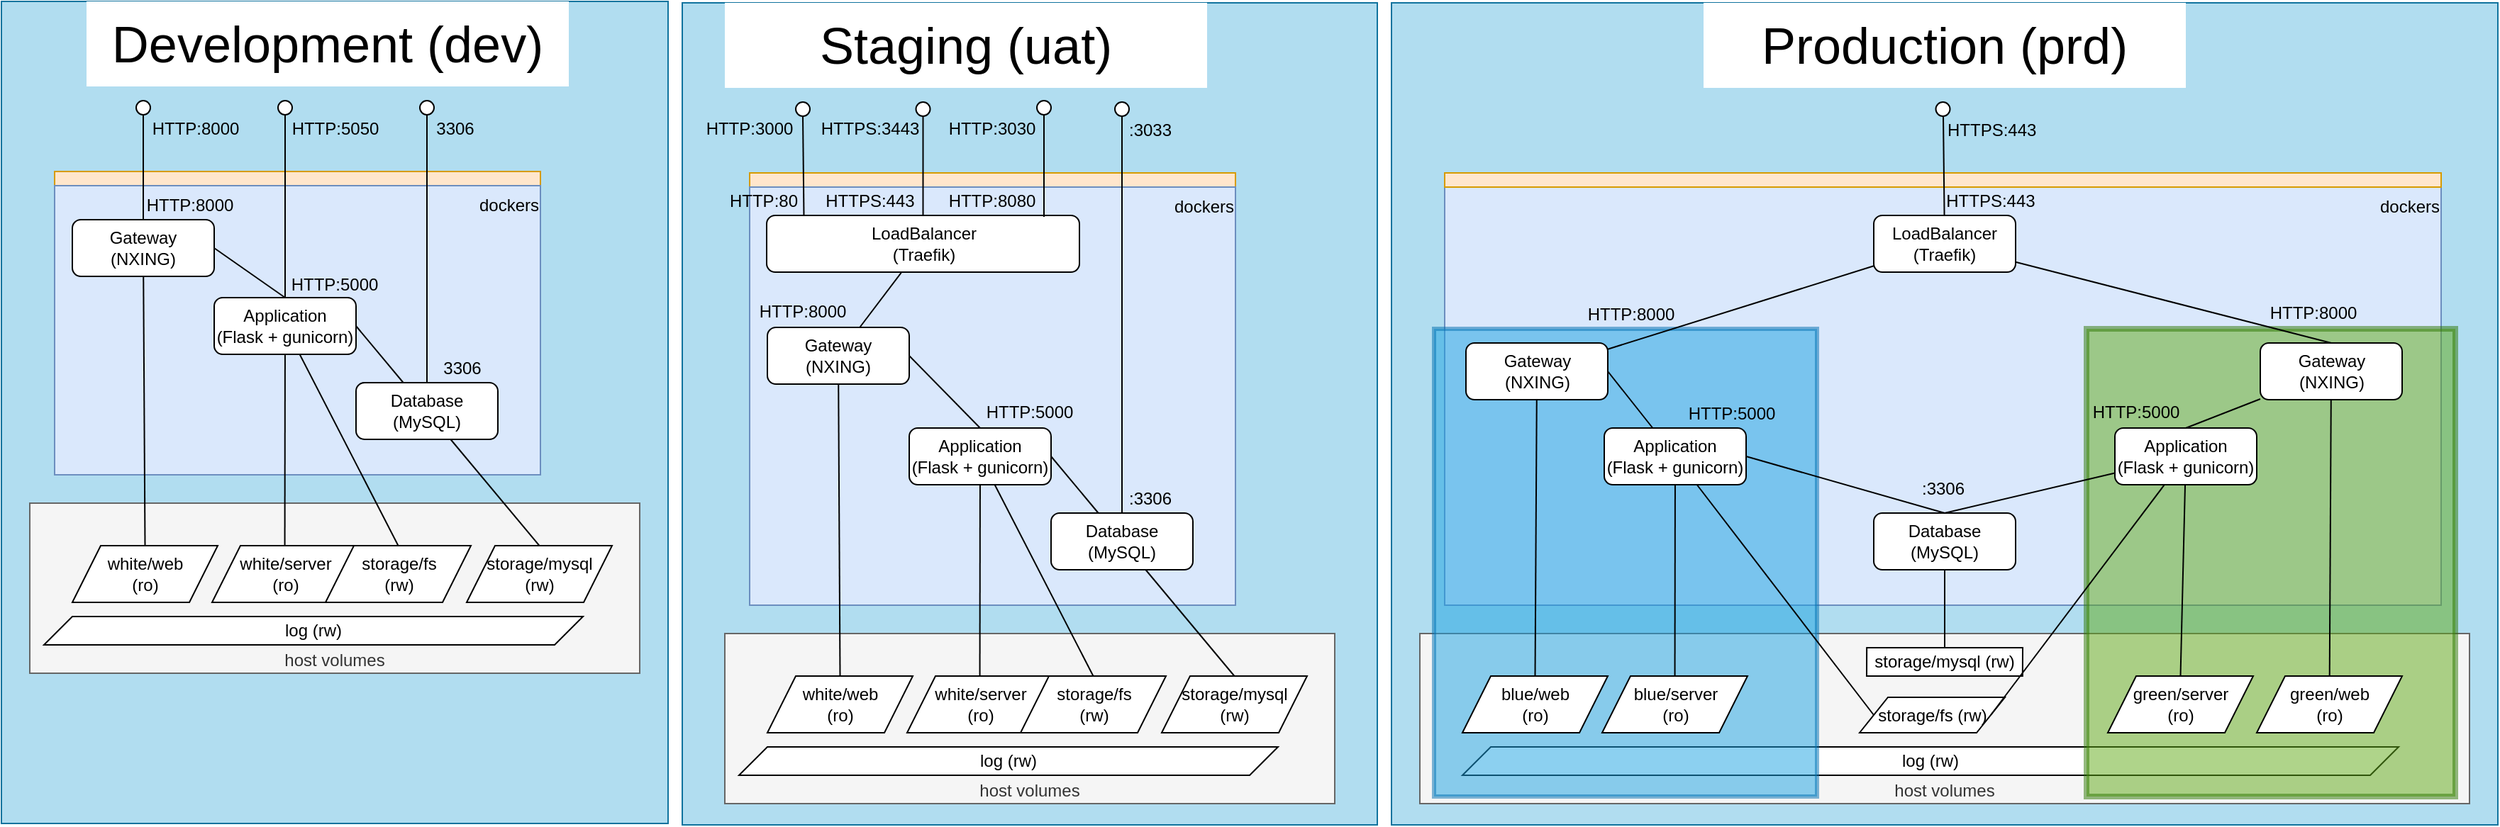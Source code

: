 <mxfile version="12.4.2" type="device" pages="1"><diagram id="gLfV9lPOMajxuoHHyN8n" name="environments"><mxGraphModel dx="1892" dy="1360" grid="1" gridSize="10" guides="1" tooltips="1" connect="1" arrows="1" fold="1" page="1" pageScale="1" pageWidth="827" pageHeight="1169" math="0" shadow="0"><root><mxCell id="jASWVrQGsSCZMnNn3mIj-0"/><mxCell id="jASWVrQGsSCZMnNn3mIj-1" parent="jASWVrQGsSCZMnNn3mIj-0"/><mxCell id="6WFKfowjFKmXPI4Zk_cE-33" value="" style="rounded=0;whiteSpace=wrap;html=1;fillColor=#b1ddf0;strokeColor=#10739e;" parent="jASWVrQGsSCZMnNn3mIj-1" vertex="1"><mxGeometry x="1180" y="200" width="780" height="580" as="geometry"/></mxCell><mxCell id="6WFKfowjFKmXPI4Zk_cE-32" value="" style="rounded=0;whiteSpace=wrap;html=1;fillColor=#b1ddf0;strokeColor=#10739e;" parent="jASWVrQGsSCZMnNn3mIj-1" vertex="1"><mxGeometry x="680" y="200" width="490" height="580" as="geometry"/></mxCell><mxCell id="6WFKfowjFKmXPI4Zk_cE-31" value="" style="rounded=0;whiteSpace=wrap;html=1;fillColor=#b1ddf0;strokeColor=#10739e;" parent="jASWVrQGsSCZMnNn3mIj-1" vertex="1"><mxGeometry x="200" y="199" width="470" height="580" as="geometry"/></mxCell><mxCell id="iIaaPSiet09uQSLY1xnX-24" value="host volumes" style="rounded=0;whiteSpace=wrap;html=1;fillColor=#f5f5f5;strokeColor=#666666;fontColor=#333333;verticalAlign=bottom;" parent="jASWVrQGsSCZMnNn3mIj-1" vertex="1"><mxGeometry x="1200" y="645" width="740" height="120" as="geometry"/></mxCell><mxCell id="iIaaPSiet09uQSLY1xnX-43" value="log (rw)" style="shape=parallelogram;perimeter=parallelogramPerimeter;whiteSpace=wrap;html=1;fixedSize=1;" parent="jASWVrQGsSCZMnNn3mIj-1" vertex="1"><mxGeometry x="1230" y="725" width="660" height="20" as="geometry"/></mxCell><mxCell id="iIaaPSiet09uQSLY1xnX-26" value="dockers" style="rounded=0;whiteSpace=wrap;html=1;fillColor=#dae8fc;strokeColor=#6c8ebf;align=right;verticalAlign=top;" parent="jASWVrQGsSCZMnNn3mIj-1" vertex="1"><mxGeometry x="1217.5" y="330" width="702.5" height="295" as="geometry"/></mxCell><mxCell id="iIaaPSiet09uQSLY1xnX-60" value="" style="rounded=0;whiteSpace=wrap;html=1;strokeColor=#006EAF;fontColor=#ffffff;strokeWidth=3;fillColor=#1ba1e2;opacity=50;" parent="jASWVrQGsSCZMnNn3mIj-1" vertex="1"><mxGeometry x="1210" y="430" width="270" height="330" as="geometry"/></mxCell><mxCell id="iIaaPSiet09uQSLY1xnX-61" value="" style="rounded=0;whiteSpace=wrap;html=1;strokeColor=#2D7600;fontColor=#ffffff;strokeWidth=4;fillColor=#60a917;opacity=50;" parent="jASWVrQGsSCZMnNn3mIj-1" vertex="1"><mxGeometry x="1670" y="430" width="260" height="330" as="geometry"/></mxCell><mxCell id="W70JOH6oxcpavoGEH852-32" value="host volumes" style="rounded=0;whiteSpace=wrap;html=1;fillColor=#f5f5f5;strokeColor=#666666;fontColor=#333333;verticalAlign=bottom;" parent="jASWVrQGsSCZMnNn3mIj-1" vertex="1"><mxGeometry x="220" y="553" width="430" height="120" as="geometry"/></mxCell><mxCell id="W70JOH6oxcpavoGEH852-29" value="" style="rounded=0;whiteSpace=wrap;html=1;fillColor=#ffe6cc;strokeColor=#d79b00;" parent="jASWVrQGsSCZMnNn3mIj-1" vertex="1"><mxGeometry x="237.5" y="319" width="342.5" height="10" as="geometry"/></mxCell><mxCell id="W70JOH6oxcpavoGEH852-28" value="dockers" style="rounded=0;whiteSpace=wrap;html=1;fillColor=#dae8fc;strokeColor=#6c8ebf;align=right;verticalAlign=top;" parent="jASWVrQGsSCZMnNn3mIj-1" vertex="1"><mxGeometry x="237.5" y="329" width="342.5" height="204" as="geometry"/></mxCell><mxCell id="W70JOH6oxcpavoGEH852-23" style="edgeStyle=orthogonalEdgeStyle;rounded=0;orthogonalLoop=1;jettySize=auto;html=1;startArrow=none;startFill=0;endArrow=none;endFill=0;" parent="jASWVrQGsSCZMnNn3mIj-1" source="W70JOH6oxcpavoGEH852-15" edge="1"><mxGeometry relative="1" as="geometry"><mxPoint x="300" y="279" as="targetPoint"/></mxGeometry></mxCell><mxCell id="W70JOH6oxcpavoGEH852-24" style="rounded=0;orthogonalLoop=1;jettySize=auto;html=1;entryX=0.5;entryY=0;entryDx=0;entryDy=0;exitX=1;exitY=0.5;exitDx=0;exitDy=0;endArrow=none;endFill=0;" parent="jASWVrQGsSCZMnNn3mIj-1" source="W70JOH6oxcpavoGEH852-15" target="W70JOH6oxcpavoGEH852-17" edge="1"><mxGeometry relative="1" as="geometry"><mxPoint x="400" y="328" as="targetPoint"/></mxGeometry></mxCell><mxCell id="W70JOH6oxcpavoGEH852-40" style="edgeStyle=none;rounded=0;orthogonalLoop=1;jettySize=auto;html=1;entryX=0.5;entryY=0;entryDx=0;entryDy=0;startArrow=none;startFill=0;endArrow=none;endFill=0;" parent="jASWVrQGsSCZMnNn3mIj-1" source="W70JOH6oxcpavoGEH852-15" target="W70JOH6oxcpavoGEH852-25" edge="1"><mxGeometry relative="1" as="geometry"/></mxCell><mxCell id="W70JOH6oxcpavoGEH852-15" value="Gateway&lt;br&gt;(NXING)" style="rounded=1;whiteSpace=wrap;html=1;" parent="jASWVrQGsSCZMnNn3mIj-1" vertex="1"><mxGeometry x="250" y="353" width="100" height="40" as="geometry"/></mxCell><mxCell id="W70JOH6oxcpavoGEH852-21" style="edgeStyle=orthogonalEdgeStyle;rounded=0;orthogonalLoop=1;jettySize=auto;html=1;endArrow=none;endFill=0;exitX=0.5;exitY=0;exitDx=0;exitDy=0;" parent="jASWVrQGsSCZMnNn3mIj-1" source="W70JOH6oxcpavoGEH852-17" edge="1"><mxGeometry relative="1" as="geometry"><mxPoint x="400" y="279" as="targetPoint"/><mxPoint x="400" y="328" as="sourcePoint"/></mxGeometry></mxCell><mxCell id="W70JOH6oxcpavoGEH852-19" style="rounded=0;orthogonalLoop=1;jettySize=auto;html=1;exitX=1;exitY=0.5;exitDx=0;exitDy=0;endArrow=none;endFill=0;" parent="jASWVrQGsSCZMnNn3mIj-1" source="W70JOH6oxcpavoGEH852-17" target="W70JOH6oxcpavoGEH852-18" edge="1"><mxGeometry relative="1" as="geometry"/></mxCell><mxCell id="W70JOH6oxcpavoGEH852-41" style="edgeStyle=none;rounded=0;orthogonalLoop=1;jettySize=auto;html=1;startArrow=none;startFill=0;endArrow=none;endFill=0;" parent="jASWVrQGsSCZMnNn3mIj-1" source="W70JOH6oxcpavoGEH852-17" target="W70JOH6oxcpavoGEH852-26" edge="1"><mxGeometry relative="1" as="geometry"/></mxCell><mxCell id="W70JOH6oxcpavoGEH852-42" style="edgeStyle=none;rounded=0;orthogonalLoop=1;jettySize=auto;html=1;entryX=0.5;entryY=0;entryDx=0;entryDy=0;startArrow=none;startFill=0;endArrow=none;endFill=0;" parent="jASWVrQGsSCZMnNn3mIj-1" source="W70JOH6oxcpavoGEH852-17" target="W70JOH6oxcpavoGEH852-31" edge="1"><mxGeometry relative="1" as="geometry"/></mxCell><mxCell id="W70JOH6oxcpavoGEH852-17" value="Application&lt;br&gt;(Flask + gunicorn)" style="rounded=1;whiteSpace=wrap;html=1;" parent="jASWVrQGsSCZMnNn3mIj-1" vertex="1"><mxGeometry x="350" y="408" width="100" height="40" as="geometry"/></mxCell><mxCell id="W70JOH6oxcpavoGEH852-20" style="edgeStyle=orthogonalEdgeStyle;rounded=0;orthogonalLoop=1;jettySize=auto;html=1;endArrow=none;endFill=0;" parent="jASWVrQGsSCZMnNn3mIj-1" source="W70JOH6oxcpavoGEH852-18" edge="1"><mxGeometry relative="1" as="geometry"><mxPoint x="500" y="279" as="targetPoint"/></mxGeometry></mxCell><mxCell id="W70JOH6oxcpavoGEH852-43" style="edgeStyle=none;rounded=0;orthogonalLoop=1;jettySize=auto;html=1;entryX=0.5;entryY=0;entryDx=0;entryDy=0;startArrow=none;startFill=0;endArrow=none;endFill=0;" parent="jASWVrQGsSCZMnNn3mIj-1" source="W70JOH6oxcpavoGEH852-18" target="W70JOH6oxcpavoGEH852-39" edge="1"><mxGeometry relative="1" as="geometry"/></mxCell><mxCell id="W70JOH6oxcpavoGEH852-18" value="Database&lt;br&gt;(MySQL)" style="rounded=1;whiteSpace=wrap;html=1;" parent="jASWVrQGsSCZMnNn3mIj-1" vertex="1"><mxGeometry x="450" y="468" width="100" height="40" as="geometry"/></mxCell><mxCell id="W70JOH6oxcpavoGEH852-25" value="white/web&lt;br&gt;(ro)" style="shape=parallelogram;perimeter=parallelogramPerimeter;whiteSpace=wrap;html=1;fixedSize=1;" parent="jASWVrQGsSCZMnNn3mIj-1" vertex="1"><mxGeometry x="250" y="583" width="102.5" height="40" as="geometry"/></mxCell><mxCell id="W70JOH6oxcpavoGEH852-26" value="white/server&lt;br&gt;(ro)" style="shape=parallelogram;perimeter=parallelogramPerimeter;whiteSpace=wrap;html=1;fixedSize=1;" parent="jASWVrQGsSCZMnNn3mIj-1" vertex="1"><mxGeometry x="348.5" y="583" width="102.5" height="40" as="geometry"/></mxCell><mxCell id="W70JOH6oxcpavoGEH852-30" value="log (rw)" style="shape=parallelogram;perimeter=parallelogramPerimeter;whiteSpace=wrap;html=1;fixedSize=1;" parent="jASWVrQGsSCZMnNn3mIj-1" vertex="1"><mxGeometry x="230" y="633" width="380" height="20" as="geometry"/></mxCell><mxCell id="W70JOH6oxcpavoGEH852-31" value="storage/fs&lt;br&gt;(rw)" style="shape=parallelogram;perimeter=parallelogramPerimeter;whiteSpace=wrap;html=1;fixedSize=1;" parent="jASWVrQGsSCZMnNn3mIj-1" vertex="1"><mxGeometry x="428.5" y="583" width="102.5" height="40" as="geometry"/></mxCell><mxCell id="W70JOH6oxcpavoGEH852-39" value="storage/mysql&lt;br&gt;(rw)" style="shape=parallelogram;perimeter=parallelogramPerimeter;whiteSpace=wrap;html=1;fixedSize=1;" parent="jASWVrQGsSCZMnNn3mIj-1" vertex="1"><mxGeometry x="528" y="583" width="102.5" height="40" as="geometry"/></mxCell><mxCell id="iIaaPSiet09uQSLY1xnX-0" value="host volumes" style="rounded=0;whiteSpace=wrap;html=1;fillColor=#f5f5f5;strokeColor=#666666;fontColor=#333333;verticalAlign=bottom;" parent="jASWVrQGsSCZMnNn3mIj-1" vertex="1"><mxGeometry x="710" y="645" width="430" height="120" as="geometry"/></mxCell><mxCell id="iIaaPSiet09uQSLY1xnX-1" value="" style="rounded=0;whiteSpace=wrap;html=1;fillColor=#ffe6cc;strokeColor=#d79b00;" parent="jASWVrQGsSCZMnNn3mIj-1" vertex="1"><mxGeometry x="727.5" y="320" width="342.5" height="10" as="geometry"/></mxCell><mxCell id="iIaaPSiet09uQSLY1xnX-2" value="dockers" style="rounded=0;whiteSpace=wrap;html=1;fillColor=#dae8fc;strokeColor=#6c8ebf;align=right;verticalAlign=top;" parent="jASWVrQGsSCZMnNn3mIj-1" vertex="1"><mxGeometry x="727.5" y="330" width="342.5" height="295" as="geometry"/></mxCell><mxCell id="iIaaPSiet09uQSLY1xnX-4" style="rounded=0;orthogonalLoop=1;jettySize=auto;html=1;exitX=1;exitY=0.5;exitDx=0;exitDy=0;endArrow=none;endFill=0;" parent="jASWVrQGsSCZMnNn3mIj-1" source="iIaaPSiet09uQSLY1xnX-6" edge="1"><mxGeometry relative="1" as="geometry"><mxPoint x="890" y="500" as="targetPoint"/></mxGeometry></mxCell><mxCell id="iIaaPSiet09uQSLY1xnX-5" style="edgeStyle=none;rounded=0;orthogonalLoop=1;jettySize=auto;html=1;entryX=0.5;entryY=0;entryDx=0;entryDy=0;startArrow=none;startFill=0;endArrow=none;endFill=0;" parent="jASWVrQGsSCZMnNn3mIj-1" source="iIaaPSiet09uQSLY1xnX-6" target="iIaaPSiet09uQSLY1xnX-17" edge="1"><mxGeometry relative="1" as="geometry"/></mxCell><mxCell id="iIaaPSiet09uQSLY1xnX-6" value="Gateway&lt;br&gt;(NXING)" style="rounded=1;whiteSpace=wrap;html=1;" parent="jASWVrQGsSCZMnNn3mIj-1" vertex="1"><mxGeometry x="740" y="429" width="100" height="40" as="geometry"/></mxCell><mxCell id="iIaaPSiet09uQSLY1xnX-9" style="rounded=0;orthogonalLoop=1;jettySize=auto;html=1;exitX=1;exitY=0.5;exitDx=0;exitDy=0;endArrow=none;endFill=0;" parent="jASWVrQGsSCZMnNn3mIj-1" source="iIaaPSiet09uQSLY1xnX-13" target="iIaaPSiet09uQSLY1xnX-16" edge="1"><mxGeometry relative="1" as="geometry"/></mxCell><mxCell id="iIaaPSiet09uQSLY1xnX-11" style="edgeStyle=none;rounded=0;orthogonalLoop=1;jettySize=auto;html=1;startArrow=none;startFill=0;endArrow=none;endFill=0;" parent="jASWVrQGsSCZMnNn3mIj-1" source="iIaaPSiet09uQSLY1xnX-13" target="iIaaPSiet09uQSLY1xnX-18" edge="1"><mxGeometry relative="1" as="geometry"/></mxCell><mxCell id="iIaaPSiet09uQSLY1xnX-12" style="edgeStyle=none;rounded=0;orthogonalLoop=1;jettySize=auto;html=1;entryX=0.5;entryY=0;entryDx=0;entryDy=0;startArrow=none;startFill=0;endArrow=none;endFill=0;" parent="jASWVrQGsSCZMnNn3mIj-1" source="iIaaPSiet09uQSLY1xnX-13" target="iIaaPSiet09uQSLY1xnX-20" edge="1"><mxGeometry relative="1" as="geometry"/></mxCell><mxCell id="iIaaPSiet09uQSLY1xnX-13" value="Application&lt;br&gt;(Flask + gunicorn)" style="rounded=1;whiteSpace=wrap;html=1;" parent="jASWVrQGsSCZMnNn3mIj-1" vertex="1"><mxGeometry x="840" y="500" width="100" height="40" as="geometry"/></mxCell><mxCell id="iIaaPSiet09uQSLY1xnX-14" style="edgeStyle=orthogonalEdgeStyle;rounded=0;orthogonalLoop=1;jettySize=auto;html=1;endArrow=none;endFill=0;" parent="jASWVrQGsSCZMnNn3mIj-1" source="iIaaPSiet09uQSLY1xnX-16" edge="1"><mxGeometry relative="1" as="geometry"><mxPoint x="990" y="280" as="targetPoint"/></mxGeometry></mxCell><mxCell id="iIaaPSiet09uQSLY1xnX-15" style="edgeStyle=none;rounded=0;orthogonalLoop=1;jettySize=auto;html=1;entryX=0.5;entryY=0;entryDx=0;entryDy=0;startArrow=none;startFill=0;endArrow=none;endFill=0;" parent="jASWVrQGsSCZMnNn3mIj-1" source="iIaaPSiet09uQSLY1xnX-16" target="iIaaPSiet09uQSLY1xnX-21" edge="1"><mxGeometry relative="1" as="geometry"/></mxCell><mxCell id="iIaaPSiet09uQSLY1xnX-16" value="Database&lt;br&gt;(MySQL)" style="rounded=1;whiteSpace=wrap;html=1;" parent="jASWVrQGsSCZMnNn3mIj-1" vertex="1"><mxGeometry x="940" y="560" width="100" height="40" as="geometry"/></mxCell><mxCell id="iIaaPSiet09uQSLY1xnX-17" value="white/web&lt;br&gt;(ro)" style="shape=parallelogram;perimeter=parallelogramPerimeter;whiteSpace=wrap;html=1;fixedSize=1;" parent="jASWVrQGsSCZMnNn3mIj-1" vertex="1"><mxGeometry x="740" y="675" width="102.5" height="40" as="geometry"/></mxCell><mxCell id="iIaaPSiet09uQSLY1xnX-18" value="white/server&lt;br&gt;(ro)" style="shape=parallelogram;perimeter=parallelogramPerimeter;whiteSpace=wrap;html=1;fixedSize=1;" parent="jASWVrQGsSCZMnNn3mIj-1" vertex="1"><mxGeometry x="838.5" y="675" width="102.5" height="40" as="geometry"/></mxCell><mxCell id="iIaaPSiet09uQSLY1xnX-19" value="log (rw)" style="shape=parallelogram;perimeter=parallelogramPerimeter;whiteSpace=wrap;html=1;fixedSize=1;" parent="jASWVrQGsSCZMnNn3mIj-1" vertex="1"><mxGeometry x="720" y="725" width="380" height="20" as="geometry"/></mxCell><mxCell id="iIaaPSiet09uQSLY1xnX-20" value="storage/fs&lt;br&gt;(rw)" style="shape=parallelogram;perimeter=parallelogramPerimeter;whiteSpace=wrap;html=1;fixedSize=1;" parent="jASWVrQGsSCZMnNn3mIj-1" vertex="1"><mxGeometry x="918.5" y="675" width="102.5" height="40" as="geometry"/></mxCell><mxCell id="iIaaPSiet09uQSLY1xnX-21" value="storage/mysql&lt;br&gt;(rw)" style="shape=parallelogram;perimeter=parallelogramPerimeter;whiteSpace=wrap;html=1;fixedSize=1;" parent="jASWVrQGsSCZMnNn3mIj-1" vertex="1"><mxGeometry x="1018" y="675" width="102.5" height="40" as="geometry"/></mxCell><mxCell id="iIaaPSiet09uQSLY1xnX-23" style="edgeStyle=none;rounded=0;orthogonalLoop=1;jettySize=auto;html=1;startArrow=none;startFill=0;endArrow=none;endFill=0;entryX=0.5;entryY=1;entryDx=0;entryDy=0;exitX=0.119;exitY=-0.005;exitDx=0;exitDy=0;exitPerimeter=0;" parent="jASWVrQGsSCZMnNn3mIj-1" source="iIaaPSiet09uQSLY1xnX-22" edge="1" target="6WFKfowjFKmXPI4Zk_cE-18"><mxGeometry relative="1" as="geometry"><mxPoint x="790" y="280" as="targetPoint"/></mxGeometry></mxCell><mxCell id="6WFKfowjFKmXPI4Zk_cE-1" style="rounded=0;orthogonalLoop=1;jettySize=auto;html=1;endArrow=none;endFill=0;" parent="jASWVrQGsSCZMnNn3mIj-1" source="iIaaPSiet09uQSLY1xnX-22" target="iIaaPSiet09uQSLY1xnX-6" edge="1"><mxGeometry relative="1" as="geometry"/></mxCell><mxCell id="iIaaPSiet09uQSLY1xnX-22" value="LoadBalancer&lt;br&gt;(Traefik)" style="rounded=1;whiteSpace=wrap;html=1;" parent="jASWVrQGsSCZMnNn3mIj-1" vertex="1"><mxGeometry x="739.5" y="350" width="220.5" height="40" as="geometry"/></mxCell><mxCell id="iIaaPSiet09uQSLY1xnX-25" value="" style="rounded=0;whiteSpace=wrap;html=1;fillColor=#ffe6cc;strokeColor=#d79b00;" parent="jASWVrQGsSCZMnNn3mIj-1" vertex="1"><mxGeometry x="1217.5" y="320" width="702.5" height="10" as="geometry"/></mxCell><mxCell id="iIaaPSiet09uQSLY1xnX-27" style="rounded=0;orthogonalLoop=1;jettySize=auto;html=1;startArrow=none;startFill=0;endArrow=none;endFill=0;" parent="jASWVrQGsSCZMnNn3mIj-1" source="iIaaPSiet09uQSLY1xnX-30" target="iIaaPSiet09uQSLY1xnX-47" edge="1"><mxGeometry relative="1" as="geometry"><mxPoint x="1280" y="290" as="targetPoint"/></mxGeometry></mxCell><mxCell id="iIaaPSiet09uQSLY1xnX-28" style="rounded=0;orthogonalLoop=1;jettySize=auto;html=1;exitX=1;exitY=0.5;exitDx=0;exitDy=0;endArrow=none;endFill=0;" parent="jASWVrQGsSCZMnNn3mIj-1" source="iIaaPSiet09uQSLY1xnX-30" target="iIaaPSiet09uQSLY1xnX-37" edge="1"><mxGeometry relative="1" as="geometry"><mxPoint x="1380" y="420" as="targetPoint"/></mxGeometry></mxCell><mxCell id="iIaaPSiet09uQSLY1xnX-29" style="edgeStyle=none;rounded=0;orthogonalLoop=1;jettySize=auto;html=1;entryX=0.5;entryY=0;entryDx=0;entryDy=0;startArrow=none;startFill=0;endArrow=none;endFill=0;" parent="jASWVrQGsSCZMnNn3mIj-1" source="iIaaPSiet09uQSLY1xnX-30" target="iIaaPSiet09uQSLY1xnX-41" edge="1"><mxGeometry relative="1" as="geometry"/></mxCell><mxCell id="iIaaPSiet09uQSLY1xnX-30" value="Gateway&lt;br&gt;(NXING)" style="rounded=1;whiteSpace=wrap;html=1;" parent="jASWVrQGsSCZMnNn3mIj-1" vertex="1"><mxGeometry x="1232.5" y="440" width="100" height="40" as="geometry"/></mxCell><mxCell id="iIaaPSiet09uQSLY1xnX-33" style="rounded=0;orthogonalLoop=1;jettySize=auto;html=1;exitX=1;exitY=0.5;exitDx=0;exitDy=0;entryX=0.5;entryY=0;entryDx=0;entryDy=0;endArrow=none;endFill=0;" parent="jASWVrQGsSCZMnNn3mIj-1" source="iIaaPSiet09uQSLY1xnX-37" target="iIaaPSiet09uQSLY1xnX-40" edge="1"><mxGeometry relative="1" as="geometry"/></mxCell><mxCell id="iIaaPSiet09uQSLY1xnX-35" style="edgeStyle=none;rounded=0;orthogonalLoop=1;jettySize=auto;html=1;startArrow=none;startFill=0;endArrow=none;endFill=0;" parent="jASWVrQGsSCZMnNn3mIj-1" source="iIaaPSiet09uQSLY1xnX-37" target="iIaaPSiet09uQSLY1xnX-42" edge="1"><mxGeometry relative="1" as="geometry"/></mxCell><mxCell id="iIaaPSiet09uQSLY1xnX-36" style="edgeStyle=none;rounded=0;orthogonalLoop=1;jettySize=auto;html=1;entryX=0;entryY=0.5;entryDx=0;entryDy=0;startArrow=none;startFill=0;endArrow=none;endFill=0;" parent="jASWVrQGsSCZMnNn3mIj-1" source="iIaaPSiet09uQSLY1xnX-37" target="iIaaPSiet09uQSLY1xnX-44" edge="1"><mxGeometry relative="1" as="geometry"/></mxCell><mxCell id="iIaaPSiet09uQSLY1xnX-37" value="Application&lt;br&gt;(Flask + gunicorn)" style="rounded=1;whiteSpace=wrap;html=1;" parent="jASWVrQGsSCZMnNn3mIj-1" vertex="1"><mxGeometry x="1330" y="500" width="100" height="40" as="geometry"/></mxCell><mxCell id="iIaaPSiet09uQSLY1xnX-39" style="edgeStyle=none;rounded=0;orthogonalLoop=1;jettySize=auto;html=1;entryX=0.5;entryY=0;entryDx=0;entryDy=0;startArrow=none;startFill=0;endArrow=none;endFill=0;" parent="jASWVrQGsSCZMnNn3mIj-1" source="iIaaPSiet09uQSLY1xnX-40" target="iIaaPSiet09uQSLY1xnX-45" edge="1"><mxGeometry relative="1" as="geometry"/></mxCell><mxCell id="iIaaPSiet09uQSLY1xnX-40" value="Database&lt;br&gt;(MySQL)" style="rounded=1;whiteSpace=wrap;html=1;" parent="jASWVrQGsSCZMnNn3mIj-1" vertex="1"><mxGeometry x="1520" y="560" width="100" height="40" as="geometry"/></mxCell><mxCell id="iIaaPSiet09uQSLY1xnX-41" value="blue/web&lt;br&gt;(ro)" style="shape=parallelogram;perimeter=parallelogramPerimeter;whiteSpace=wrap;html=1;fixedSize=1;" parent="jASWVrQGsSCZMnNn3mIj-1" vertex="1"><mxGeometry x="1230" y="675" width="102.5" height="40" as="geometry"/></mxCell><mxCell id="iIaaPSiet09uQSLY1xnX-42" value="blue/server&lt;br&gt;(ro)" style="shape=parallelogram;perimeter=parallelogramPerimeter;whiteSpace=wrap;html=1;fixedSize=1;" parent="jASWVrQGsSCZMnNn3mIj-1" vertex="1"><mxGeometry x="1328.5" y="675" width="102.5" height="40" as="geometry"/></mxCell><mxCell id="iIaaPSiet09uQSLY1xnX-44" value="storage/fs (rw)" style="shape=parallelogram;perimeter=parallelogramPerimeter;whiteSpace=wrap;html=1;fixedSize=1;" parent="jASWVrQGsSCZMnNn3mIj-1" vertex="1"><mxGeometry x="1510" y="690" width="102.5" height="25" as="geometry"/></mxCell><mxCell id="iIaaPSiet09uQSLY1xnX-45" value="storage/mysql (rw)" style="shape=parallelogram;perimeter=parallelogramPerimeter;whiteSpace=wrap;html=1;fixedSize=1;size=0.078;" parent="jASWVrQGsSCZMnNn3mIj-1" vertex="1"><mxGeometry x="1515" y="655" width="110" height="20" as="geometry"/></mxCell><mxCell id="iIaaPSiet09uQSLY1xnX-46" style="edgeStyle=none;rounded=0;orthogonalLoop=1;jettySize=auto;html=1;startArrow=none;startFill=0;endArrow=none;endFill=0;" parent="jASWVrQGsSCZMnNn3mIj-1" source="iIaaPSiet09uQSLY1xnX-47" edge="1"><mxGeometry relative="1" as="geometry"><mxPoint x="1569" y="280" as="targetPoint"/></mxGeometry></mxCell><mxCell id="iIaaPSiet09uQSLY1xnX-59" style="edgeStyle=none;rounded=0;orthogonalLoop=1;jettySize=auto;html=1;entryX=0.5;entryY=0;entryDx=0;entryDy=0;startArrow=none;startFill=0;endArrow=none;endFill=0;" parent="jASWVrQGsSCZMnNn3mIj-1" source="iIaaPSiet09uQSLY1xnX-47" target="iIaaPSiet09uQSLY1xnX-52" edge="1"><mxGeometry relative="1" as="geometry"/></mxCell><mxCell id="iIaaPSiet09uQSLY1xnX-47" value="LoadBalancer&lt;br&gt;(Traefik)" style="rounded=1;whiteSpace=wrap;html=1;" parent="jASWVrQGsSCZMnNn3mIj-1" vertex="1"><mxGeometry x="1520" y="350" width="100" height="40" as="geometry"/></mxCell><mxCell id="iIaaPSiet09uQSLY1xnX-49" style="rounded=0;orthogonalLoop=1;jettySize=auto;html=1;entryX=0.5;entryY=0;entryDx=0;entryDy=0;startArrow=none;startFill=0;endArrow=none;endFill=0;" parent="jASWVrQGsSCZMnNn3mIj-1" source="iIaaPSiet09uQSLY1xnX-48" target="iIaaPSiet09uQSLY1xnX-40" edge="1"><mxGeometry relative="1" as="geometry"/></mxCell><mxCell id="iIaaPSiet09uQSLY1xnX-56" style="rounded=0;orthogonalLoop=1;jettySize=auto;html=1;entryX=1;entryY=0.5;entryDx=0;entryDy=0;startArrow=none;startFill=0;endArrow=none;endFill=0;" parent="jASWVrQGsSCZMnNn3mIj-1" source="iIaaPSiet09uQSLY1xnX-48" target="iIaaPSiet09uQSLY1xnX-44" edge="1"><mxGeometry relative="1" as="geometry"/></mxCell><mxCell id="iIaaPSiet09uQSLY1xnX-57" style="edgeStyle=none;rounded=0;orthogonalLoop=1;jettySize=auto;html=1;entryX=0.5;entryY=0;entryDx=0;entryDy=0;startArrow=none;startFill=0;endArrow=none;endFill=0;" parent="jASWVrQGsSCZMnNn3mIj-1" source="iIaaPSiet09uQSLY1xnX-48" target="iIaaPSiet09uQSLY1xnX-54" edge="1"><mxGeometry relative="1" as="geometry"/></mxCell><mxCell id="iIaaPSiet09uQSLY1xnX-48" value="Application&lt;br&gt;(Flask + gunicorn)" style="rounded=1;whiteSpace=wrap;html=1;" parent="jASWVrQGsSCZMnNn3mIj-1" vertex="1"><mxGeometry x="1690" y="500" width="100" height="40" as="geometry"/></mxCell><mxCell id="iIaaPSiet09uQSLY1xnX-53" style="rounded=0;orthogonalLoop=1;jettySize=auto;html=1;entryX=0.5;entryY=0;entryDx=0;entryDy=0;startArrow=none;startFill=0;endArrow=none;endFill=0;" parent="jASWVrQGsSCZMnNn3mIj-1" source="iIaaPSiet09uQSLY1xnX-52" target="iIaaPSiet09uQSLY1xnX-48" edge="1"><mxGeometry relative="1" as="geometry"><mxPoint x="1740" y="407.5" as="targetPoint"/></mxGeometry></mxCell><mxCell id="iIaaPSiet09uQSLY1xnX-58" style="edgeStyle=none;rounded=0;orthogonalLoop=1;jettySize=auto;html=1;startArrow=none;startFill=0;endArrow=none;endFill=0;" parent="jASWVrQGsSCZMnNn3mIj-1" source="iIaaPSiet09uQSLY1xnX-52" target="iIaaPSiet09uQSLY1xnX-55" edge="1"><mxGeometry relative="1" as="geometry"/></mxCell><mxCell id="iIaaPSiet09uQSLY1xnX-52" value="Gateway&lt;br&gt;(NXING)" style="rounded=1;whiteSpace=wrap;html=1;" parent="jASWVrQGsSCZMnNn3mIj-1" vertex="1"><mxGeometry x="1792.5" y="440" width="100" height="40" as="geometry"/></mxCell><mxCell id="iIaaPSiet09uQSLY1xnX-54" value="green/server&lt;br&gt;(ro)" style="shape=parallelogram;perimeter=parallelogramPerimeter;whiteSpace=wrap;html=1;fixedSize=1;" parent="jASWVrQGsSCZMnNn3mIj-1" vertex="1"><mxGeometry x="1685" y="675" width="102.5" height="40" as="geometry"/></mxCell><mxCell id="iIaaPSiet09uQSLY1xnX-55" value="green/web&lt;br&gt;(ro)" style="shape=parallelogram;perimeter=parallelogramPerimeter;whiteSpace=wrap;html=1;fixedSize=1;" parent="jASWVrQGsSCZMnNn3mIj-1" vertex="1"><mxGeometry x="1790" y="675" width="102.5" height="40" as="geometry"/></mxCell><mxCell id="6WFKfowjFKmXPI4Zk_cE-2" value="HTTP:5050" style="text;html=1;strokeColor=none;fillColor=none;align=center;verticalAlign=middle;whiteSpace=wrap;rounded=0;" parent="jASWVrQGsSCZMnNn3mIj-1" vertex="1"><mxGeometry x="402.5" y="279" width="65" height="20" as="geometry"/></mxCell><mxCell id="6WFKfowjFKmXPI4Zk_cE-3" value="HTTP:5000" style="text;html=1;strokeColor=none;fillColor=none;align=center;verticalAlign=middle;whiteSpace=wrap;rounded=0;" parent="jASWVrQGsSCZMnNn3mIj-1" vertex="1"><mxGeometry x="415" y="389" width="40" height="20" as="geometry"/></mxCell><mxCell id="6WFKfowjFKmXPI4Zk_cE-4" value="HTTP:8000" style="text;html=1;strokeColor=none;fillColor=none;align=center;verticalAlign=middle;whiteSpace=wrap;rounded=0;" parent="jASWVrQGsSCZMnNn3mIj-1" vertex="1"><mxGeometry x="312.5" y="333" width="40" height="20" as="geometry"/></mxCell><mxCell id="6WFKfowjFKmXPI4Zk_cE-8" value="HTTP:8000" style="text;html=1;strokeColor=none;fillColor=none;align=center;verticalAlign=middle;whiteSpace=wrap;rounded=0;" parent="jASWVrQGsSCZMnNn3mIj-1" vertex="1"><mxGeometry x="303.75" y="279" width="66.25" height="20" as="geometry"/></mxCell><mxCell id="6WFKfowjFKmXPI4Zk_cE-9" value="3306" style="text;html=1;strokeColor=none;fillColor=none;align=center;verticalAlign=middle;whiteSpace=wrap;rounded=0;" parent="jASWVrQGsSCZMnNn3mIj-1" vertex="1"><mxGeometry x="500" y="279" width="40" height="20" as="geometry"/></mxCell><mxCell id="6WFKfowjFKmXPI4Zk_cE-13" value="" style="ellipse;whiteSpace=wrap;html=1;aspect=fixed;" parent="jASWVrQGsSCZMnNn3mIj-1" vertex="1"><mxGeometry x="295" y="269" width="10" height="10" as="geometry"/></mxCell><mxCell id="6WFKfowjFKmXPI4Zk_cE-14" value="" style="ellipse;whiteSpace=wrap;html=1;aspect=fixed;" parent="jASWVrQGsSCZMnNn3mIj-1" vertex="1"><mxGeometry x="395" y="269" width="10" height="10" as="geometry"/></mxCell><mxCell id="6WFKfowjFKmXPI4Zk_cE-15" value="" style="ellipse;whiteSpace=wrap;html=1;aspect=fixed;" parent="jASWVrQGsSCZMnNn3mIj-1" vertex="1"><mxGeometry x="495" y="269" width="10" height="10" as="geometry"/></mxCell><mxCell id="6WFKfowjFKmXPI4Zk_cE-16" value="3306" style="text;html=1;strokeColor=none;fillColor=none;align=center;verticalAlign=middle;whiteSpace=wrap;rounded=0;" parent="jASWVrQGsSCZMnNn3mIj-1" vertex="1"><mxGeometry x="505" y="448" width="40" height="20" as="geometry"/></mxCell><mxCell id="6WFKfowjFKmXPI4Zk_cE-17" value="HTTP:3000" style="text;html=1;strokeColor=none;fillColor=none;align=center;verticalAlign=middle;whiteSpace=wrap;rounded=0;" parent="jASWVrQGsSCZMnNn3mIj-1" vertex="1"><mxGeometry x="695" y="279" width="65" height="20" as="geometry"/></mxCell><mxCell id="6WFKfowjFKmXPI4Zk_cE-18" value="" style="ellipse;whiteSpace=wrap;html=1;aspect=fixed;" parent="jASWVrQGsSCZMnNn3mIj-1" vertex="1"><mxGeometry x="760" y="270" width="10" height="10" as="geometry"/></mxCell><mxCell id="6WFKfowjFKmXPI4Zk_cE-20" value="HTTP:80" style="text;html=1;strokeColor=none;fillColor=none;align=center;verticalAlign=middle;whiteSpace=wrap;rounded=0;" parent="jASWVrQGsSCZMnNn3mIj-1" vertex="1"><mxGeometry x="705" y="330" width="65" height="20" as="geometry"/></mxCell><mxCell id="6WFKfowjFKmXPI4Zk_cE-21" value="HTTPS:443" style="text;html=1;strokeColor=none;fillColor=none;align=center;verticalAlign=middle;whiteSpace=wrap;rounded=0;" parent="jASWVrQGsSCZMnNn3mIj-1" vertex="1"><mxGeometry x="1570" y="330" width="65" height="20" as="geometry"/></mxCell><mxCell id="6WFKfowjFKmXPI4Zk_cE-22" value="HTTPS:443" style="text;html=1;strokeColor=none;fillColor=none;align=left;verticalAlign=middle;whiteSpace=wrap;rounded=0;" parent="jASWVrQGsSCZMnNn3mIj-1" vertex="1"><mxGeometry x="1570" y="280" width="90" height="20" as="geometry"/></mxCell><mxCell id="6WFKfowjFKmXPI4Zk_cE-23" value="" style="ellipse;whiteSpace=wrap;html=1;aspect=fixed;" parent="jASWVrQGsSCZMnNn3mIj-1" vertex="1"><mxGeometry x="1563.75" y="270" width="10" height="10" as="geometry"/></mxCell><mxCell id="6WFKfowjFKmXPI4Zk_cE-24" value="HTTP:5000" style="text;html=1;strokeColor=none;fillColor=none;align=center;verticalAlign=middle;whiteSpace=wrap;rounded=0;" parent="jASWVrQGsSCZMnNn3mIj-1" vertex="1"><mxGeometry x="905" y="479" width="40" height="20" as="geometry"/></mxCell><mxCell id="6WFKfowjFKmXPI4Zk_cE-25" value="HTTP:5000" style="text;html=1;strokeColor=none;fillColor=none;align=center;verticalAlign=middle;whiteSpace=wrap;rounded=0;" parent="jASWVrQGsSCZMnNn3mIj-1" vertex="1"><mxGeometry x="1400" y="480" width="40" height="20" as="geometry"/></mxCell><mxCell id="6WFKfowjFKmXPI4Zk_cE-26" value="HTTP:5000" style="text;html=1;strokeColor=none;fillColor=none;align=center;verticalAlign=middle;whiteSpace=wrap;rounded=0;" parent="jASWVrQGsSCZMnNn3mIj-1" vertex="1"><mxGeometry x="1685" y="479" width="40" height="20" as="geometry"/></mxCell><mxCell id="6WFKfowjFKmXPI4Zk_cE-27" value="HTTP:8000" style="text;html=1;strokeColor=none;fillColor=none;align=center;verticalAlign=middle;whiteSpace=wrap;rounded=0;" parent="jASWVrQGsSCZMnNn3mIj-1" vertex="1"><mxGeometry x="1328.5" y="410" width="40" height="20" as="geometry"/></mxCell><mxCell id="6WFKfowjFKmXPI4Zk_cE-28" value="HTTP:8000" style="text;html=1;strokeColor=none;fillColor=none;align=center;verticalAlign=middle;whiteSpace=wrap;rounded=0;" parent="jASWVrQGsSCZMnNn3mIj-1" vertex="1"><mxGeometry x="1810" y="409" width="40" height="20" as="geometry"/></mxCell><mxCell id="6WFKfowjFKmXPI4Zk_cE-29" value=":3306" style="text;html=1;strokeColor=none;fillColor=none;align=center;verticalAlign=middle;whiteSpace=wrap;rounded=0;" parent="jASWVrQGsSCZMnNn3mIj-1" vertex="1"><mxGeometry x="1548.75" y="533" width="40" height="20" as="geometry"/></mxCell><mxCell id="6WFKfowjFKmXPI4Zk_cE-30" value=":3306" style="text;html=1;strokeColor=none;fillColor=none;align=center;verticalAlign=middle;whiteSpace=wrap;rounded=0;" parent="jASWVrQGsSCZMnNn3mIj-1" vertex="1"><mxGeometry x="995" y="540" width="30" height="20" as="geometry"/></mxCell><mxCell id="6WFKfowjFKmXPI4Zk_cE-34" value="&lt;font style=&quot;font-size: 36px&quot;&gt;Development (dev)&lt;/font&gt;" style="text;html=1;align=center;verticalAlign=middle;whiteSpace=wrap;rounded=0;fillColor=#ffffff;" parent="jASWVrQGsSCZMnNn3mIj-1" vertex="1"><mxGeometry x="260" y="199" width="340" height="60" as="geometry"/></mxCell><mxCell id="6WFKfowjFKmXPI4Zk_cE-35" value="&lt;font style=&quot;font-size: 36px&quot;&gt;Staging (uat)&lt;/font&gt;" style="text;html=1;align=center;verticalAlign=middle;whiteSpace=wrap;rounded=0;fillColor=#ffffff;" parent="jASWVrQGsSCZMnNn3mIj-1" vertex="1"><mxGeometry x="710" y="200" width="340" height="60" as="geometry"/></mxCell><mxCell id="6WFKfowjFKmXPI4Zk_cE-36" value="&lt;font style=&quot;font-size: 36px&quot;&gt;Production (prd)&lt;/font&gt;" style="text;html=1;align=center;verticalAlign=middle;whiteSpace=wrap;rounded=0;fillColor=#ffffff;" parent="jASWVrQGsSCZMnNn3mIj-1" vertex="1"><mxGeometry x="1400" y="200" width="340" height="60" as="geometry"/></mxCell><mxCell id="8Y1BtYxsndhPrNfu7bg8-0" value=":3033" style="text;html=1;strokeColor=none;fillColor=none;align=center;verticalAlign=middle;whiteSpace=wrap;rounded=0;" vertex="1" parent="jASWVrQGsSCZMnNn3mIj-1"><mxGeometry x="990" y="280" width="40" height="20" as="geometry"/></mxCell><mxCell id="8Y1BtYxsndhPrNfu7bg8-2" style="edgeStyle=none;rounded=0;orthogonalLoop=1;jettySize=auto;html=1;startArrow=none;startFill=0;endArrow=none;endFill=0;entryX=0.5;entryY=1;entryDx=0;entryDy=0;" edge="1" parent="jASWVrQGsSCZMnNn3mIj-1" target="8Y1BtYxsndhPrNfu7bg8-3"><mxGeometry relative="1" as="geometry"><mxPoint x="775" y="289" as="targetPoint"/><mxPoint x="935" y="351" as="sourcePoint"/></mxGeometry></mxCell><mxCell id="8Y1BtYxsndhPrNfu7bg8-3" value="" style="ellipse;whiteSpace=wrap;html=1;aspect=fixed;" vertex="1" parent="jASWVrQGsSCZMnNn3mIj-1"><mxGeometry x="930" y="269" width="10" height="10" as="geometry"/></mxCell><mxCell id="8Y1BtYxsndhPrNfu7bg8-5" style="edgeStyle=none;rounded=0;orthogonalLoop=1;jettySize=auto;html=1;startArrow=none;startFill=0;endArrow=none;endFill=0;exitX=0.5;exitY=0;exitDx=0;exitDy=0;entryX=0.5;entryY=1;entryDx=0;entryDy=0;" edge="1" parent="jASWVrQGsSCZMnNn3mIj-1" source="iIaaPSiet09uQSLY1xnX-22" target="8Y1BtYxsndhPrNfu7bg8-6"><mxGeometry relative="1" as="geometry"><mxPoint x="790.11" y="279" as="targetPoint"/><mxPoint x="789.86" y="350" as="sourcePoint"/></mxGeometry></mxCell><mxCell id="8Y1BtYxsndhPrNfu7bg8-6" value="" style="ellipse;whiteSpace=wrap;html=1;aspect=fixed;" vertex="1" parent="jASWVrQGsSCZMnNn3mIj-1"><mxGeometry x="844.75" y="270" width="10" height="10" as="geometry"/></mxCell><mxCell id="8Y1BtYxsndhPrNfu7bg8-7" value="HTTP:3030" style="text;html=1;strokeColor=none;fillColor=none;align=center;verticalAlign=middle;whiteSpace=wrap;rounded=0;" vertex="1" parent="jASWVrQGsSCZMnNn3mIj-1"><mxGeometry x="866.25" y="279" width="65" height="20" as="geometry"/></mxCell><mxCell id="8Y1BtYxsndhPrNfu7bg8-8" value="HTTP:8080" style="text;html=1;strokeColor=none;fillColor=none;align=center;verticalAlign=middle;whiteSpace=wrap;rounded=0;" vertex="1" parent="jASWVrQGsSCZMnNn3mIj-1"><mxGeometry x="866.25" y="330" width="65" height="20" as="geometry"/></mxCell><mxCell id="8Y1BtYxsndhPrNfu7bg8-9" value="HTTPS:3443" style="text;html=1;strokeColor=none;fillColor=none;align=center;verticalAlign=middle;whiteSpace=wrap;rounded=0;" vertex="1" parent="jASWVrQGsSCZMnNn3mIj-1"><mxGeometry x="779.75" y="279" width="65" height="20" as="geometry"/></mxCell><mxCell id="8Y1BtYxsndhPrNfu7bg8-10" value="HTTPS:443" style="text;html=1;strokeColor=none;fillColor=none;align=center;verticalAlign=middle;whiteSpace=wrap;rounded=0;" vertex="1" parent="jASWVrQGsSCZMnNn3mIj-1"><mxGeometry x="779.75" y="330" width="65" height="20" as="geometry"/></mxCell><mxCell id="8Y1BtYxsndhPrNfu7bg8-11" value="HTTP:8000" style="text;html=1;strokeColor=none;fillColor=none;align=center;verticalAlign=middle;whiteSpace=wrap;rounded=0;" vertex="1" parent="jASWVrQGsSCZMnNn3mIj-1"><mxGeometry x="745" y="408" width="40" height="20" as="geometry"/></mxCell><mxCell id="8Y1BtYxsndhPrNfu7bg8-12" value="" style="ellipse;whiteSpace=wrap;html=1;aspect=fixed;" vertex="1" parent="jASWVrQGsSCZMnNn3mIj-1"><mxGeometry x="985" y="270" width="10" height="10" as="geometry"/></mxCell></root></mxGraphModel></diagram></mxfile>